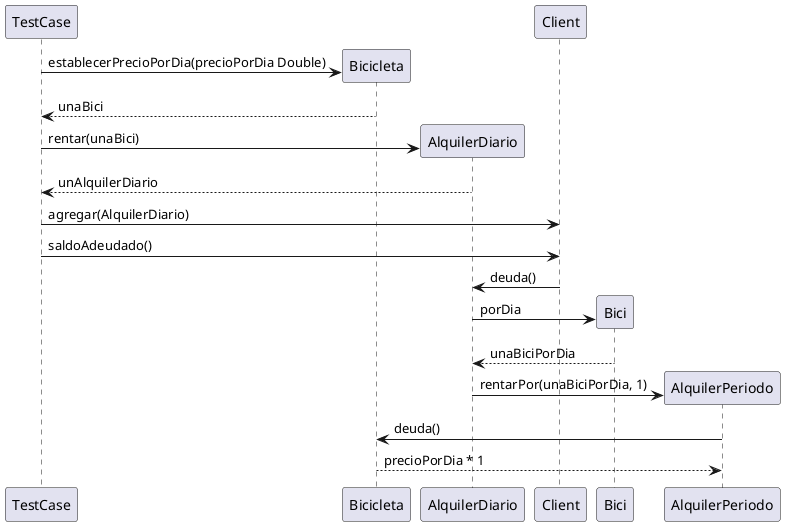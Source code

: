 @startuml

TestCase -> Bicicleta ** : establecerPrecioPorDia(precioPorDia Double)
return unaBici
TestCase -> AlquilerDiario ** : rentar(unaBici)
return unAlquilerDiario
TestCase -> Client: agregar(AlquilerDiario)

TestCase -> Client: saldoAdeudado()
Client -> AlquilerDiario: deuda()

AlquilerDiario -> Bici ** : porDia
return unaBiciPorDia

AlquilerDiario -> AlquilerPeriodo ** : rentarPor(unaBiciPorDia, 1)

AlquilerPeriodo -> Bicicleta: deuda()
return precioPorDia * 1

@enduml 

